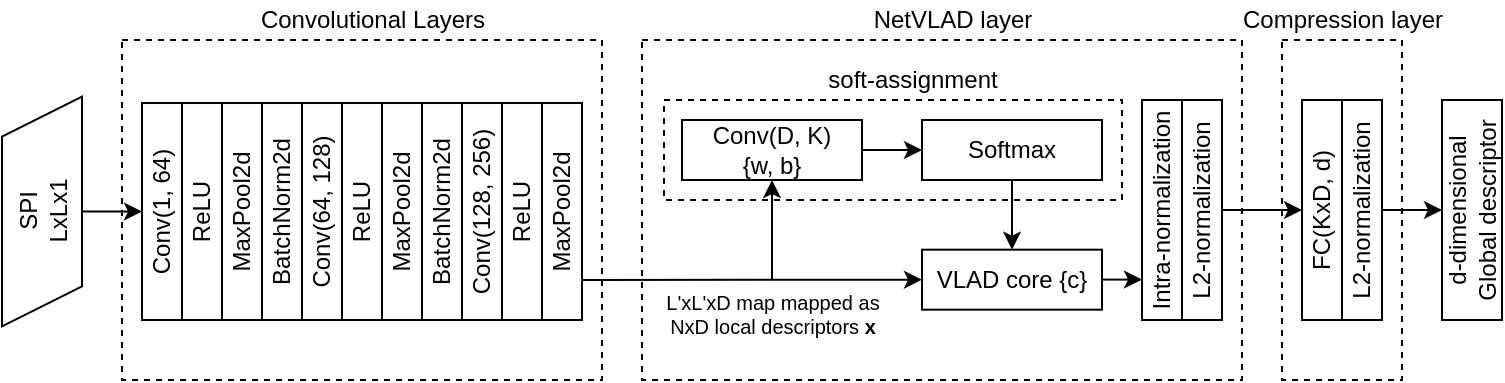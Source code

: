 <mxfile version="13.8.1" type="github">
  <diagram id="2jxR7wYnu3-kFQa71FGk" name="Page-1">
    <mxGraphModel dx="950" dy="532" grid="1" gridSize="10" guides="1" tooltips="1" connect="1" arrows="1" fold="1" page="1" pageScale="1" pageWidth="827" pageHeight="1169" math="0" shadow="0">
      <root>
        <mxCell id="0" />
        <mxCell id="1" parent="0" />
        <mxCell id="3YiUoNPj6mN6G0VMzehb-20" value="" style="rounded=0;whiteSpace=wrap;html=1;noLabel=1;fontColor=none;fillColor=none;dashed=1;" parent="1" vertex="1">
          <mxGeometry x="440" y="230" width="300" height="170" as="geometry" />
        </mxCell>
        <mxCell id="3YiUoNPj6mN6G0VMzehb-42" value="" style="rounded=0;whiteSpace=wrap;html=1;noLabel=1;fontColor=none;fillColor=none;dashed=1;" parent="1" vertex="1">
          <mxGeometry x="760" y="230" width="60" height="170" as="geometry" />
        </mxCell>
        <mxCell id="3YiUoNPj6mN6G0VMzehb-26" value="" style="rounded=0;whiteSpace=wrap;html=1;noLabel=1;fontColor=none;fillColor=none;dashed=1;" parent="1" vertex="1">
          <mxGeometry x="451" y="260" width="229" height="50" as="geometry" />
        </mxCell>
        <mxCell id="3YiUoNPj6mN6G0VMzehb-18" value="" style="rounded=0;whiteSpace=wrap;html=1;noLabel=1;fontColor=none;fillColor=none;dashed=1;" parent="1" vertex="1">
          <mxGeometry x="180" y="230" width="240" height="170" as="geometry" />
        </mxCell>
        <mxCell id="3YiUoNPj6mN6G0VMzehb-1" value="SPI&lt;br&gt;LxLx1" style="shape=parallelogram;perimeter=parallelogramPerimeter;whiteSpace=wrap;html=1;fixedSize=1;rotation=0;direction=south;flipV=1;flipH=0;horizontal=0;" parent="1" vertex="1">
          <mxGeometry x="120" y="258.33" width="40" height="114.84" as="geometry" />
        </mxCell>
        <mxCell id="3YiUoNPj6mN6G0VMzehb-4" value="" style="endArrow=classic;html=1;exitX=0.5;exitY=0;exitDx=0;exitDy=0;" parent="1" source="3YiUoNPj6mN6G0VMzehb-1" target="3YiUoNPj6mN6G0VMzehb-5" edge="1">
          <mxGeometry width="50" height="50" relative="1" as="geometry">
            <mxPoint x="390" y="620" as="sourcePoint" />
            <mxPoint x="180" y="310" as="targetPoint" />
          </mxGeometry>
        </mxCell>
        <mxCell id="3YiUoNPj6mN6G0VMzehb-5" value="Conv(1, 64)" style="rounded=0;whiteSpace=wrap;html=1;horizontal=0;" parent="1" vertex="1">
          <mxGeometry x="190" y="261.51" width="20" height="108.49" as="geometry" />
        </mxCell>
        <mxCell id="3YiUoNPj6mN6G0VMzehb-7" value="Conv(64, 128)" style="rounded=0;whiteSpace=wrap;html=1;horizontal=0;" parent="1" vertex="1">
          <mxGeometry x="270" y="261.51" width="20" height="108.49" as="geometry" />
        </mxCell>
        <mxCell id="3YiUoNPj6mN6G0VMzehb-8" value="Conv(128, 256)" style="rounded=0;whiteSpace=wrap;html=1;horizontal=0;" parent="1" vertex="1">
          <mxGeometry x="350" y="261.51" width="20" height="108.49" as="geometry" />
        </mxCell>
        <mxCell id="3YiUoNPj6mN6G0VMzehb-9" value="ReLU" style="rounded=0;whiteSpace=wrap;html=1;horizontal=0;" parent="1" vertex="1">
          <mxGeometry x="210" y="261.51" width="20" height="108.49" as="geometry" />
        </mxCell>
        <mxCell id="3YiUoNPj6mN6G0VMzehb-10" value="MaxPool2d" style="rounded=0;whiteSpace=wrap;html=1;horizontal=0;" parent="1" vertex="1">
          <mxGeometry x="230" y="261.51" width="20" height="108.49" as="geometry" />
        </mxCell>
        <mxCell id="3YiUoNPj6mN6G0VMzehb-11" value="BatchNorm2d" style="rounded=0;whiteSpace=wrap;html=1;horizontal=0;" parent="1" vertex="1">
          <mxGeometry x="250" y="261.51" width="20" height="108.49" as="geometry" />
        </mxCell>
        <mxCell id="3YiUoNPj6mN6G0VMzehb-12" value="ReLU" style="rounded=0;whiteSpace=wrap;html=1;horizontal=0;" parent="1" vertex="1">
          <mxGeometry x="290" y="261.51" width="20" height="108.49" as="geometry" />
        </mxCell>
        <mxCell id="3YiUoNPj6mN6G0VMzehb-13" value="MaxPool2d" style="rounded=0;whiteSpace=wrap;html=1;horizontal=0;" parent="1" vertex="1">
          <mxGeometry x="310" y="261.51" width="20" height="108.49" as="geometry" />
        </mxCell>
        <mxCell id="3YiUoNPj6mN6G0VMzehb-14" value="BatchNorm2d" style="rounded=0;whiteSpace=wrap;html=1;horizontal=0;" parent="1" vertex="1">
          <mxGeometry x="330" y="261.51" width="20" height="108.49" as="geometry" />
        </mxCell>
        <mxCell id="3YiUoNPj6mN6G0VMzehb-15" value="ReLU" style="rounded=0;whiteSpace=wrap;html=1;horizontal=0;" parent="1" vertex="1">
          <mxGeometry x="370" y="261.51" width="20" height="108.49" as="geometry" />
        </mxCell>
        <mxCell id="3YiUoNPj6mN6G0VMzehb-16" value="MaxPool2d" style="rounded=0;whiteSpace=wrap;html=1;horizontal=0;" parent="1" vertex="1">
          <mxGeometry x="390" y="261.51" width="20" height="108.49" as="geometry" />
        </mxCell>
        <mxCell id="3YiUoNPj6mN6G0VMzehb-19" value="Convolutional Layers" style="text;html=1;align=center;verticalAlign=middle;resizable=0;points=[];autosize=1;fontColor=none;" parent="1" vertex="1">
          <mxGeometry x="240" y="210.0" width="130" height="20" as="geometry" />
        </mxCell>
        <mxCell id="3YiUoNPj6mN6G0VMzehb-22" value="" style="endArrow=classic;html=1;entryX=0.5;entryY=1;entryDx=0;entryDy=0;" parent="1" target="3YiUoNPj6mN6G0VMzehb-23" edge="1">
          <mxGeometry width="50" height="50" relative="1" as="geometry">
            <mxPoint x="505" y="350" as="sourcePoint" />
            <mxPoint x="500" y="490" as="targetPoint" />
          </mxGeometry>
        </mxCell>
        <mxCell id="3YiUoNPj6mN6G0VMzehb-25" value="" style="edgeStyle=orthogonalEdgeStyle;rounded=0;orthogonalLoop=1;jettySize=auto;html=1;fontColor=none;" parent="1" source="3YiUoNPj6mN6G0VMzehb-23" target="3YiUoNPj6mN6G0VMzehb-24" edge="1">
          <mxGeometry relative="1" as="geometry" />
        </mxCell>
        <mxCell id="3YiUoNPj6mN6G0VMzehb-23" value="Conv(D, K)&lt;br&gt;{w, b}" style="rounded=0;whiteSpace=wrap;html=1;fillColor=none;fontColor=none;" parent="1" vertex="1">
          <mxGeometry x="460" y="270" width="90" height="30" as="geometry" />
        </mxCell>
        <mxCell id="3YiUoNPj6mN6G0VMzehb-24" value="Softmax" style="rounded=0;whiteSpace=wrap;html=1;fillColor=none;fontColor=none;" parent="1" vertex="1">
          <mxGeometry x="580" y="270" width="90" height="30" as="geometry" />
        </mxCell>
        <mxCell id="3YiUoNPj6mN6G0VMzehb-27" value="NetVLAD layer" style="text;html=1;align=center;verticalAlign=middle;resizable=0;points=[];autosize=1;fontColor=none;" parent="1" vertex="1">
          <mxGeometry x="550" y="210" width="90" height="20" as="geometry" />
        </mxCell>
        <mxCell id="3YiUoNPj6mN6G0VMzehb-28" value="soft-assignment" style="text;html=1;align=center;verticalAlign=middle;resizable=0;points=[];autosize=1;fontColor=none;" parent="1" vertex="1">
          <mxGeometry x="525" y="240" width="100" height="20" as="geometry" />
        </mxCell>
        <mxCell id="982d-GAsrSOaF66j4D_5-3" value="" style="edgeStyle=orthogonalEdgeStyle;rounded=0;orthogonalLoop=1;jettySize=auto;html=1;" edge="1" parent="1" source="3YiUoNPj6mN6G0VMzehb-29">
          <mxGeometry relative="1" as="geometry">
            <mxPoint x="690" y="350" as="targetPoint" />
          </mxGeometry>
        </mxCell>
        <mxCell id="3YiUoNPj6mN6G0VMzehb-29" value="VLAD core {c}" style="rounded=0;whiteSpace=wrap;html=1;fillColor=none;fontColor=none;" parent="1" vertex="1">
          <mxGeometry x="580" y="334.84" width="90" height="30" as="geometry" />
        </mxCell>
        <mxCell id="3YiUoNPj6mN6G0VMzehb-30" value="" style="endArrow=classic;html=1;entryX=0;entryY=0.5;entryDx=0;entryDy=0;" parent="1" target="3YiUoNPj6mN6G0VMzehb-29" edge="1">
          <mxGeometry width="50" height="50" relative="1" as="geometry">
            <mxPoint x="410" y="350" as="sourcePoint" />
            <mxPoint x="470" y="295" as="targetPoint" />
          </mxGeometry>
        </mxCell>
        <mxCell id="3YiUoNPj6mN6G0VMzehb-31" value="L&#39;xL&#39;xD map mapped as &lt;br style=&quot;font-size: 10px&quot;&gt;NxD local descriptors &lt;b style=&quot;font-size: 10px&quot;&gt;x&lt;/b&gt;" style="text;html=1;align=center;verticalAlign=middle;resizable=0;points=[];autosize=1;fontColor=none;fontSize=10;" parent="1" vertex="1">
          <mxGeometry x="445" y="352" width="120" height="30" as="geometry" />
        </mxCell>
        <mxCell id="3YiUoNPj6mN6G0VMzehb-36" value="" style="edgeStyle=orthogonalEdgeStyle;rounded=0;orthogonalLoop=1;jettySize=auto;html=1;fontColor=none;" parent="1" source="3YiUoNPj6mN6G0VMzehb-24" target="3YiUoNPj6mN6G0VMzehb-29" edge="1">
          <mxGeometry relative="1" as="geometry">
            <mxPoint x="560" y="295" as="sourcePoint" />
            <mxPoint x="590" y="295" as="targetPoint" />
          </mxGeometry>
        </mxCell>
        <mxCell id="3YiUoNPj6mN6G0VMzehb-37" value="Intra-normalization" style="rounded=0;whiteSpace=wrap;html=1;fillColor=none;fontColor=none;horizontal=0;" parent="1" vertex="1">
          <mxGeometry x="690" y="260" width="20" height="110" as="geometry" />
        </mxCell>
        <mxCell id="3YiUoNPj6mN6G0VMzehb-39" value="L2-normalization" style="rounded=0;whiteSpace=wrap;html=1;fillColor=none;fontColor=none;horizontal=0;" parent="1" vertex="1">
          <mxGeometry x="710" y="260" width="20" height="110" as="geometry" />
        </mxCell>
        <mxCell id="3YiUoNPj6mN6G0VMzehb-40" value="FC(KxD, d)" style="rounded=0;whiteSpace=wrap;html=1;fillColor=none;fontColor=none;horizontal=0;" parent="1" vertex="1">
          <mxGeometry x="770" y="260" width="20" height="110" as="geometry" />
        </mxCell>
        <mxCell id="3YiUoNPj6mN6G0VMzehb-47" value="" style="edgeStyle=orthogonalEdgeStyle;rounded=0;orthogonalLoop=1;jettySize=auto;html=1;fontSize=10;fontColor=none;" parent="1" source="3YiUoNPj6mN6G0VMzehb-41" target="3YiUoNPj6mN6G0VMzehb-46" edge="1">
          <mxGeometry relative="1" as="geometry" />
        </mxCell>
        <mxCell id="3YiUoNPj6mN6G0VMzehb-41" value="L2-normalization" style="rounded=0;whiteSpace=wrap;html=1;fillColor=none;fontColor=none;horizontal=0;" parent="1" vertex="1">
          <mxGeometry x="790" y="260" width="20" height="110" as="geometry" />
        </mxCell>
        <mxCell id="3YiUoNPj6mN6G0VMzehb-43" value="Compression layer" style="text;html=1;align=center;verticalAlign=middle;resizable=0;points=[];autosize=1;fontColor=none;" parent="1" vertex="1">
          <mxGeometry x="730" y="210" width="120" height="20" as="geometry" />
        </mxCell>
        <mxCell id="3YiUoNPj6mN6G0VMzehb-44" value="" style="edgeStyle=orthogonalEdgeStyle;rounded=0;orthogonalLoop=1;jettySize=auto;html=1;fontColor=none;exitX=1;exitY=0.5;exitDx=0;exitDy=0;entryX=0;entryY=0.5;entryDx=0;entryDy=0;" parent="1" source="3YiUoNPj6mN6G0VMzehb-39" target="3YiUoNPj6mN6G0VMzehb-40" edge="1">
          <mxGeometry relative="1" as="geometry">
            <mxPoint x="560" y="295" as="sourcePoint" />
            <mxPoint x="590" y="295" as="targetPoint" />
          </mxGeometry>
        </mxCell>
        <mxCell id="3YiUoNPj6mN6G0VMzehb-46" value="d-dimensional&lt;br&gt;Global descriptor" style="whiteSpace=wrap;html=1;rounded=0;fontColor=none;fillColor=none;verticalAlign=middle;horizontal=0;" parent="1" vertex="1">
          <mxGeometry x="840" y="260" width="30" height="110" as="geometry" />
        </mxCell>
      </root>
    </mxGraphModel>
  </diagram>
</mxfile>
